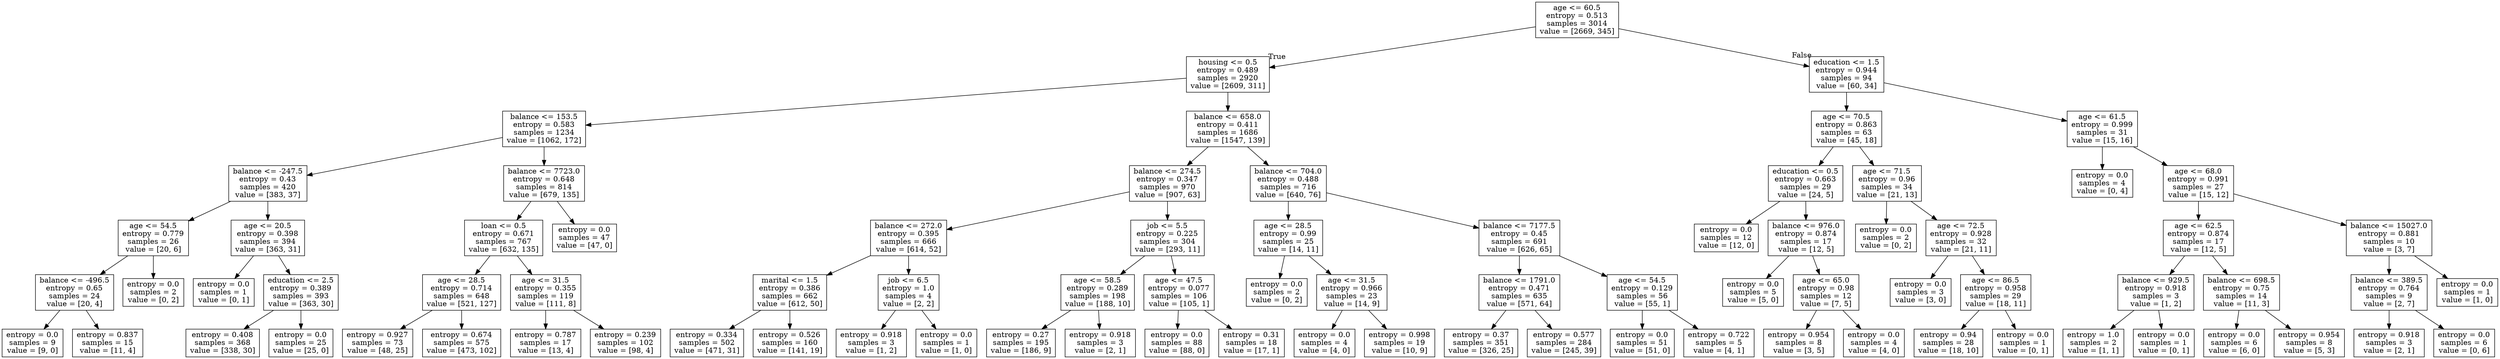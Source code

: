 digraph Tree {
node [shape=box] ;
0 [label="age <= 60.5\nentropy = 0.513\nsamples = 3014\nvalue = [2669, 345]"] ;
1 [label="housing <= 0.5\nentropy = 0.489\nsamples = 2920\nvalue = [2609, 311]"] ;
0 -> 1 [labeldistance=2.5, labelangle=45, headlabel="True"] ;
2 [label="balance <= 153.5\nentropy = 0.583\nsamples = 1234\nvalue = [1062, 172]"] ;
1 -> 2 ;
3 [label="balance <= -247.5\nentropy = 0.43\nsamples = 420\nvalue = [383, 37]"] ;
2 -> 3 ;
4 [label="age <= 54.5\nentropy = 0.779\nsamples = 26\nvalue = [20, 6]"] ;
3 -> 4 ;
5 [label="balance <= -496.5\nentropy = 0.65\nsamples = 24\nvalue = [20, 4]"] ;
4 -> 5 ;
6 [label="entropy = 0.0\nsamples = 9\nvalue = [9, 0]"] ;
5 -> 6 ;
7 [label="entropy = 0.837\nsamples = 15\nvalue = [11, 4]"] ;
5 -> 7 ;
8 [label="entropy = 0.0\nsamples = 2\nvalue = [0, 2]"] ;
4 -> 8 ;
9 [label="age <= 20.5\nentropy = 0.398\nsamples = 394\nvalue = [363, 31]"] ;
3 -> 9 ;
10 [label="entropy = 0.0\nsamples = 1\nvalue = [0, 1]"] ;
9 -> 10 ;
11 [label="education <= 2.5\nentropy = 0.389\nsamples = 393\nvalue = [363, 30]"] ;
9 -> 11 ;
12 [label="entropy = 0.408\nsamples = 368\nvalue = [338, 30]"] ;
11 -> 12 ;
13 [label="entropy = 0.0\nsamples = 25\nvalue = [25, 0]"] ;
11 -> 13 ;
14 [label="balance <= 7723.0\nentropy = 0.648\nsamples = 814\nvalue = [679, 135]"] ;
2 -> 14 ;
15 [label="loan <= 0.5\nentropy = 0.671\nsamples = 767\nvalue = [632, 135]"] ;
14 -> 15 ;
16 [label="age <= 28.5\nentropy = 0.714\nsamples = 648\nvalue = [521, 127]"] ;
15 -> 16 ;
17 [label="entropy = 0.927\nsamples = 73\nvalue = [48, 25]"] ;
16 -> 17 ;
18 [label="entropy = 0.674\nsamples = 575\nvalue = [473, 102]"] ;
16 -> 18 ;
19 [label="age <= 31.5\nentropy = 0.355\nsamples = 119\nvalue = [111, 8]"] ;
15 -> 19 ;
20 [label="entropy = 0.787\nsamples = 17\nvalue = [13, 4]"] ;
19 -> 20 ;
21 [label="entropy = 0.239\nsamples = 102\nvalue = [98, 4]"] ;
19 -> 21 ;
22 [label="entropy = 0.0\nsamples = 47\nvalue = [47, 0]"] ;
14 -> 22 ;
23 [label="balance <= 658.0\nentropy = 0.411\nsamples = 1686\nvalue = [1547, 139]"] ;
1 -> 23 ;
24 [label="balance <= 274.5\nentropy = 0.347\nsamples = 970\nvalue = [907, 63]"] ;
23 -> 24 ;
25 [label="balance <= 272.0\nentropy = 0.395\nsamples = 666\nvalue = [614, 52]"] ;
24 -> 25 ;
26 [label="marital <= 1.5\nentropy = 0.386\nsamples = 662\nvalue = [612, 50]"] ;
25 -> 26 ;
27 [label="entropy = 0.334\nsamples = 502\nvalue = [471, 31]"] ;
26 -> 27 ;
28 [label="entropy = 0.526\nsamples = 160\nvalue = [141, 19]"] ;
26 -> 28 ;
29 [label="job <= 6.5\nentropy = 1.0\nsamples = 4\nvalue = [2, 2]"] ;
25 -> 29 ;
30 [label="entropy = 0.918\nsamples = 3\nvalue = [1, 2]"] ;
29 -> 30 ;
31 [label="entropy = 0.0\nsamples = 1\nvalue = [1, 0]"] ;
29 -> 31 ;
32 [label="job <= 5.5\nentropy = 0.225\nsamples = 304\nvalue = [293, 11]"] ;
24 -> 32 ;
33 [label="age <= 58.5\nentropy = 0.289\nsamples = 198\nvalue = [188, 10]"] ;
32 -> 33 ;
34 [label="entropy = 0.27\nsamples = 195\nvalue = [186, 9]"] ;
33 -> 34 ;
35 [label="entropy = 0.918\nsamples = 3\nvalue = [2, 1]"] ;
33 -> 35 ;
36 [label="age <= 47.5\nentropy = 0.077\nsamples = 106\nvalue = [105, 1]"] ;
32 -> 36 ;
37 [label="entropy = 0.0\nsamples = 88\nvalue = [88, 0]"] ;
36 -> 37 ;
38 [label="entropy = 0.31\nsamples = 18\nvalue = [17, 1]"] ;
36 -> 38 ;
39 [label="balance <= 704.0\nentropy = 0.488\nsamples = 716\nvalue = [640, 76]"] ;
23 -> 39 ;
40 [label="age <= 28.5\nentropy = 0.99\nsamples = 25\nvalue = [14, 11]"] ;
39 -> 40 ;
41 [label="entropy = 0.0\nsamples = 2\nvalue = [0, 2]"] ;
40 -> 41 ;
42 [label="age <= 31.5\nentropy = 0.966\nsamples = 23\nvalue = [14, 9]"] ;
40 -> 42 ;
43 [label="entropy = 0.0\nsamples = 4\nvalue = [4, 0]"] ;
42 -> 43 ;
44 [label="entropy = 0.998\nsamples = 19\nvalue = [10, 9]"] ;
42 -> 44 ;
45 [label="balance <= 7177.5\nentropy = 0.45\nsamples = 691\nvalue = [626, 65]"] ;
39 -> 45 ;
46 [label="balance <= 1791.0\nentropy = 0.471\nsamples = 635\nvalue = [571, 64]"] ;
45 -> 46 ;
47 [label="entropy = 0.37\nsamples = 351\nvalue = [326, 25]"] ;
46 -> 47 ;
48 [label="entropy = 0.577\nsamples = 284\nvalue = [245, 39]"] ;
46 -> 48 ;
49 [label="age <= 54.5\nentropy = 0.129\nsamples = 56\nvalue = [55, 1]"] ;
45 -> 49 ;
50 [label="entropy = 0.0\nsamples = 51\nvalue = [51, 0]"] ;
49 -> 50 ;
51 [label="entropy = 0.722\nsamples = 5\nvalue = [4, 1]"] ;
49 -> 51 ;
52 [label="education <= 1.5\nentropy = 0.944\nsamples = 94\nvalue = [60, 34]"] ;
0 -> 52 [labeldistance=2.5, labelangle=-45, headlabel="False"] ;
53 [label="age <= 70.5\nentropy = 0.863\nsamples = 63\nvalue = [45, 18]"] ;
52 -> 53 ;
54 [label="education <= 0.5\nentropy = 0.663\nsamples = 29\nvalue = [24, 5]"] ;
53 -> 54 ;
55 [label="entropy = 0.0\nsamples = 12\nvalue = [12, 0]"] ;
54 -> 55 ;
56 [label="balance <= 976.0\nentropy = 0.874\nsamples = 17\nvalue = [12, 5]"] ;
54 -> 56 ;
57 [label="entropy = 0.0\nsamples = 5\nvalue = [5, 0]"] ;
56 -> 57 ;
58 [label="age <= 65.0\nentropy = 0.98\nsamples = 12\nvalue = [7, 5]"] ;
56 -> 58 ;
59 [label="entropy = 0.954\nsamples = 8\nvalue = [3, 5]"] ;
58 -> 59 ;
60 [label="entropy = 0.0\nsamples = 4\nvalue = [4, 0]"] ;
58 -> 60 ;
61 [label="age <= 71.5\nentropy = 0.96\nsamples = 34\nvalue = [21, 13]"] ;
53 -> 61 ;
62 [label="entropy = 0.0\nsamples = 2\nvalue = [0, 2]"] ;
61 -> 62 ;
63 [label="age <= 72.5\nentropy = 0.928\nsamples = 32\nvalue = [21, 11]"] ;
61 -> 63 ;
64 [label="entropy = 0.0\nsamples = 3\nvalue = [3, 0]"] ;
63 -> 64 ;
65 [label="age <= 86.5\nentropy = 0.958\nsamples = 29\nvalue = [18, 11]"] ;
63 -> 65 ;
66 [label="entropy = 0.94\nsamples = 28\nvalue = [18, 10]"] ;
65 -> 66 ;
67 [label="entropy = 0.0\nsamples = 1\nvalue = [0, 1]"] ;
65 -> 67 ;
68 [label="age <= 61.5\nentropy = 0.999\nsamples = 31\nvalue = [15, 16]"] ;
52 -> 68 ;
69 [label="entropy = 0.0\nsamples = 4\nvalue = [0, 4]"] ;
68 -> 69 ;
70 [label="age <= 68.0\nentropy = 0.991\nsamples = 27\nvalue = [15, 12]"] ;
68 -> 70 ;
71 [label="age <= 62.5\nentropy = 0.874\nsamples = 17\nvalue = [12, 5]"] ;
70 -> 71 ;
72 [label="balance <= 929.5\nentropy = 0.918\nsamples = 3\nvalue = [1, 2]"] ;
71 -> 72 ;
73 [label="entropy = 1.0\nsamples = 2\nvalue = [1, 1]"] ;
72 -> 73 ;
74 [label="entropy = 0.0\nsamples = 1\nvalue = [0, 1]"] ;
72 -> 74 ;
75 [label="balance <= 698.5\nentropy = 0.75\nsamples = 14\nvalue = [11, 3]"] ;
71 -> 75 ;
76 [label="entropy = 0.0\nsamples = 6\nvalue = [6, 0]"] ;
75 -> 76 ;
77 [label="entropy = 0.954\nsamples = 8\nvalue = [5, 3]"] ;
75 -> 77 ;
78 [label="balance <= 15027.0\nentropy = 0.881\nsamples = 10\nvalue = [3, 7]"] ;
70 -> 78 ;
79 [label="balance <= 389.5\nentropy = 0.764\nsamples = 9\nvalue = [2, 7]"] ;
78 -> 79 ;
80 [label="entropy = 0.918\nsamples = 3\nvalue = [2, 1]"] ;
79 -> 80 ;
81 [label="entropy = 0.0\nsamples = 6\nvalue = [0, 6]"] ;
79 -> 81 ;
82 [label="entropy = 0.0\nsamples = 1\nvalue = [1, 0]"] ;
78 -> 82 ;
}